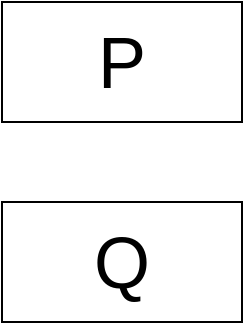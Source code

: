 <mxfile version="12.4.2" type="device" pages="1"><diagram id="Fmn7q4OMISW0qgSC9w3K" name="Page-1"><mxGraphModel dx="867" dy="413" grid="1" gridSize="10" guides="1" tooltips="1" connect="1" arrows="1" fold="1" page="1" pageScale="1" pageWidth="827" pageHeight="1169" math="0" shadow="0"><root><mxCell id="0"/><mxCell id="1" parent="0"/><mxCell id="9hnoOCHExp57y5hky50Y-1" value="&lt;font style=&quot;font-size: 36px&quot;&gt;P&lt;/font&gt;" style="rounded=0;whiteSpace=wrap;html=1;" vertex="1" parent="1"><mxGeometry x="80" y="160" width="120" height="60" as="geometry"/></mxCell><mxCell id="9hnoOCHExp57y5hky50Y-2" value="&lt;font style=&quot;font-size: 36px&quot;&gt;Q&lt;/font&gt;" style="rounded=0;whiteSpace=wrap;html=1;" vertex="1" parent="1"><mxGeometry x="80" y="260" width="120" height="60" as="geometry"/></mxCell></root></mxGraphModel></diagram></mxfile>